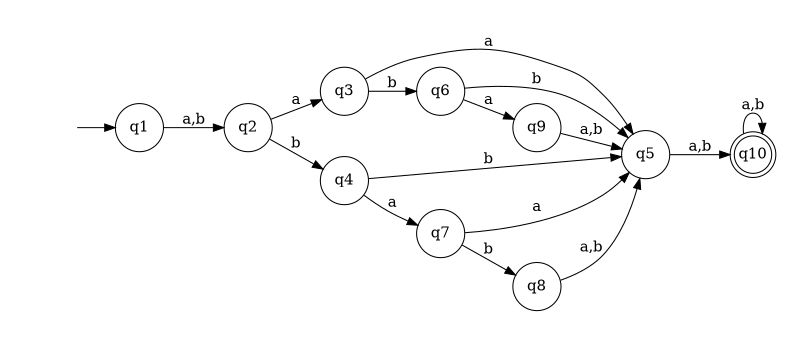 digraph {
	rankdir=LR;
	margin=0.2;
	size=5;
	node [margin=0.1 shape=circle];
	q10[margin=0 shape=doublecircle];
	" "[color=white width=0];
	" " -> q1;
	q1 -> q2 [label="a,b"];
	q2 -> q3 [label="a"];
	q2 -> q4 [label="b"];
	q3 -> q5 [label="a"];
	q3 -> q6 [label="b"];
	q4 -> q5 [label="b"];
	q4 -> q7 [label="a"];
	q5 -> q10 [label="a,b"];
	q6 -> q5 [label="b"]
	q6 -> q9 [label="a"]
	q7 -> q5 [label="a"]
	q7 -> q8 [label="b"]
	q8 -> q5 [label="a,b"]
	q9 -> q5 [label="a,b"]
	q10 -> q10 [label="a,b"]
}
